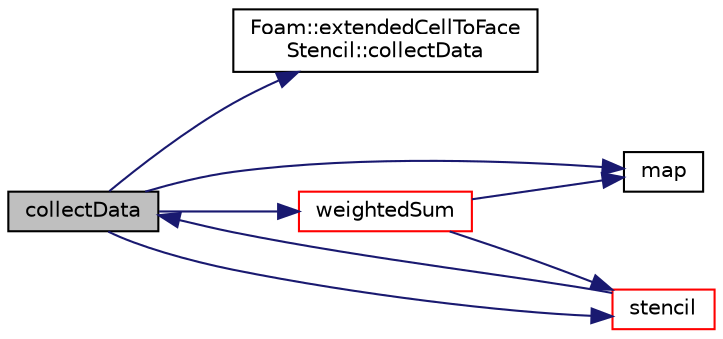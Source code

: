 digraph "collectData"
{
  bgcolor="transparent";
  edge [fontname="Helvetica",fontsize="10",labelfontname="Helvetica",labelfontsize="10"];
  node [fontname="Helvetica",fontsize="10",shape=record];
  rankdir="LR";
  Node1 [label="collectData",height=0.2,width=0.4,color="black", fillcolor="grey75", style="filled", fontcolor="black"];
  Node1 -> Node2 [color="midnightblue",fontsize="10",style="solid",fontname="Helvetica"];
  Node2 [label="Foam::extendedCellToFace\lStencil::collectData",height=0.2,width=0.4,color="black",URL="$a00707.html#ad8bce97f465f0841c9485c43d35bef32",tooltip="Use map to get the data into stencil order. "];
  Node1 -> Node3 [color="midnightblue",fontsize="10",style="solid",fontname="Helvetica"];
  Node3 [label="map",height=0.2,width=0.4,color="black",URL="$a00709.html#ac2f38d8ae12ea9c1897269e957494bd7",tooltip="Return reference to the parallel distribution map. "];
  Node1 -> Node4 [color="midnightblue",fontsize="10",style="solid",fontname="Helvetica"];
  Node4 [label="stencil",height=0.2,width=0.4,color="red",URL="$a00709.html#af77a68b26ffa11db646582041c25e692",tooltip="Return reference to the stencil. "];
  Node4 -> Node1 [color="midnightblue",fontsize="10",style="solid",fontname="Helvetica"];
  Node1 -> Node5 [color="midnightblue",fontsize="10",style="solid",fontname="Helvetica"];
  Node5 [label="weightedSum",height=0.2,width=0.4,color="red",URL="$a00709.html#ab09617de2fafa66b922cefa472b0a6c3",tooltip="Sum vol field contributions to create face values. "];
  Node5 -> Node3 [color="midnightblue",fontsize="10",style="solid",fontname="Helvetica"];
  Node5 -> Node4 [color="midnightblue",fontsize="10",style="solid",fontname="Helvetica"];
}
